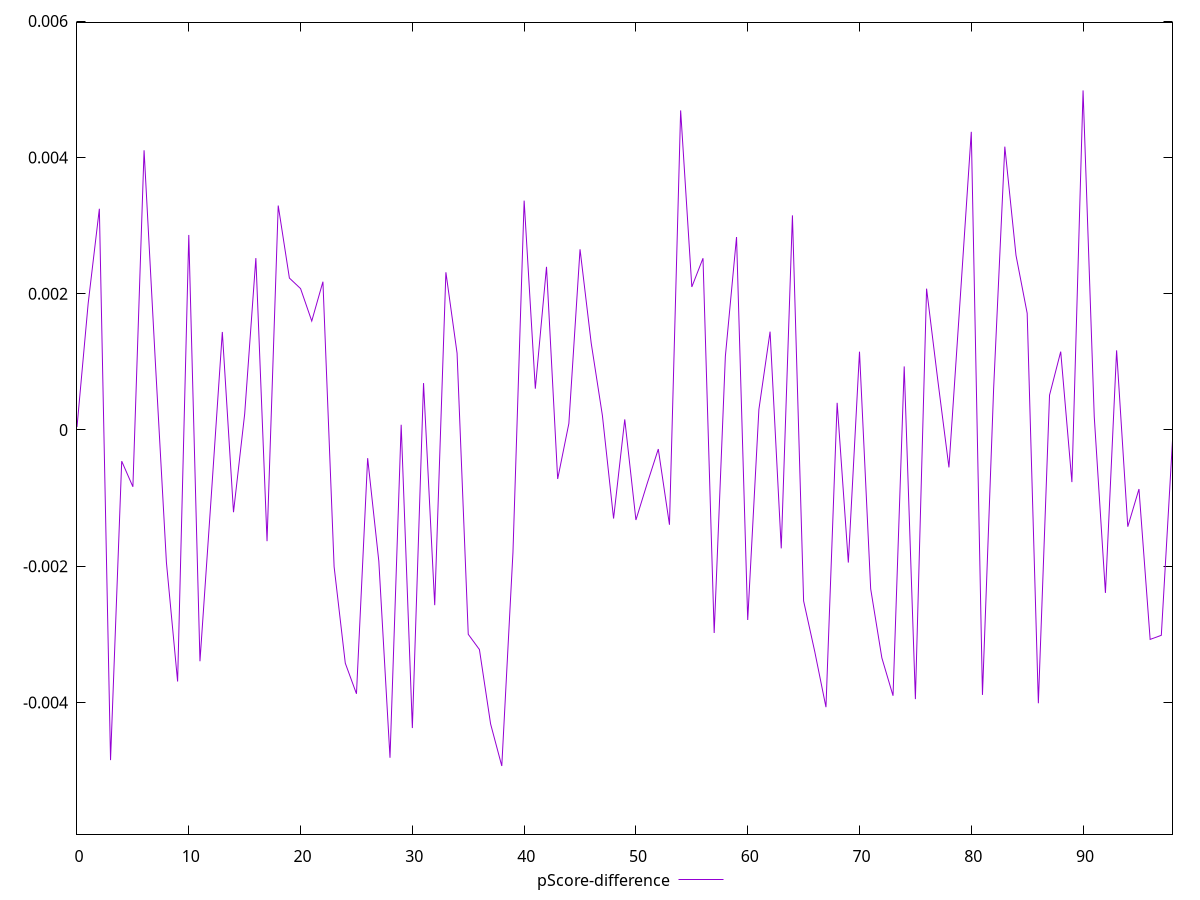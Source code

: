 reset

$pScoreDifference <<EOF
0 0.00004404050816314564
1 0.001858438613369845
2 0.0032461486363993958
3 -0.004844279275180427
4 -0.0004577610325826806
5 -0.0008334710625247377
6 0.004104638321915932
7 0.0010250189999907455
8 -0.0019456800313153444
9 -0.003690932468683572
10 0.0028617330996306284
11 -0.0033933777158064032
12 -0.0009970211274209495
13 0.001438078256757902
14 -0.0012063556195580638
15 0.00023598578931927072
16 0.002521978225379362
17 -0.0016314935317991441
18 0.003293473281887893
19 0.0022292641016525006
20 0.0020745832588097146
21 0.0015987438234028595
22 0.002175950866988241
23 -0.002006423779692554
24 -0.003421872421900951
25 -0.0038709583493875543
26 -0.0004133322027433106
27 -0.0019262531323411825
28 -0.004809802344140857
29 0.0000770083734829008
30 -0.004373860421082121
31 0.0006884088228348018
32 -0.002570750637690647
33 0.002314014895335323
34 0.0011266400360918916
35 -0.00299798191961842
36 -0.0032219831860560433
37 -0.004313757345016045
38 -0.004930499045576742
39 -0.0017950147256378668
40 0.003365470029440411
41 0.0006060453246630529
42 0.0023938865562793815
43 -0.0007187212309446855
44 0.00009534710214442743
45 0.0026515666294752993
46 0.0012737343134163748
47 0.00021300199321092061
48 -0.0012991469453747899
49 0.0001555955934005454
50 -0.0013206507776469256
51 -0.0007886583526064417
52 -0.00027998522703565065
53 -0.0013906270689850175
54 0.004689558230783333
55 0.002099164531525255
56 0.002519960406083266
57 -0.002978984500821902
58 0.0010801589315647675
59 0.00283140884458229
60 -0.0027879831165014968
61 0.0003010920356865121
62 0.0014429309293866321
63 -0.0017370603275976698
64 0.003149514678021409
65 -0.0025087135714070286
66 -0.0032541262520332515
67 -0.00406730321799742
68 0.000398663083939238
69 -0.0019456767465642066
70 0.0011487412921622059
71 -0.002330985396254169
72 -0.003343934887687028
73 -0.00389975511495555
74 0.0009324623687270578
75 -0.003949421569065276
76 0.002073894854715354
77 0.0007362190142236741
78 -0.0005489011974098013
79 0.001904310455253383
80 0.004375649578958335
81 -0.0038871747704428555
82 0.0006114748433558859
83 0.004157839148942313
84 0.0025629771985039573
85 0.0017124916631006126
86 -0.004009981765765072
87 0.000510474699807674
88 0.0011498286106924882
89 -0.0007645177937393929
90 0.0049824909956448366
91 0.00019607552826664265
92 -0.0023904154421293955
93 0.0011684924356348443
94 -0.0014192450320446963
95 -0.0008667067655586252
96 -0.003072975631843909
97 -0.0030127004967454435
98 -0.0001552110912490523
EOF

set key outside below
set xrange [0:98]
set yrange [-0.005930499045576742:0.005982490995644837]
set trange [-0.005930499045576742:0.005982490995644837]
set terminal svg size 640, 500 enhanced background rgb 'white'
set output "reports/report_00027_2021-02-24T12-40-31.850Z/interactive/samples/card/pScore-difference/values.svg"

plot $pScoreDifference title "pScore-difference" with line

reset
